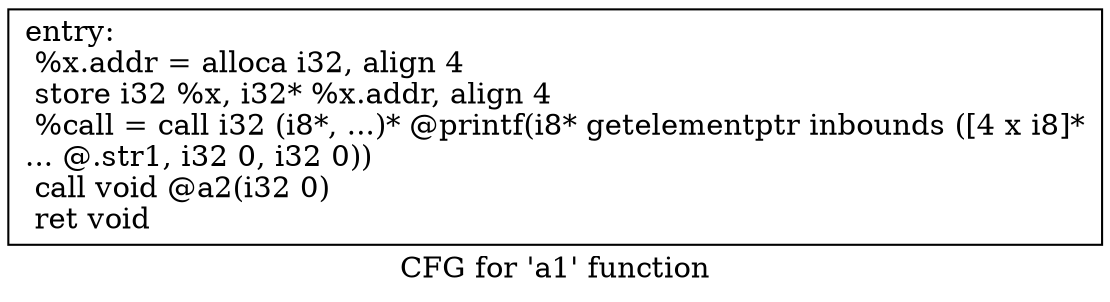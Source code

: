 digraph "CFG for 'a1' function" {
	label="CFG for 'a1' function";

	Node0x44e84f0 [shape=record,label="{entry:\l  %x.addr = alloca i32, align 4\l  store i32 %x, i32* %x.addr, align 4\l  %call = call i32 (i8*, ...)* @printf(i8* getelementptr inbounds ([4 x i8]*\l... @.str1, i32 0, i32 0))\l  call void @a2(i32 0)\l  ret void\l}"];
}

